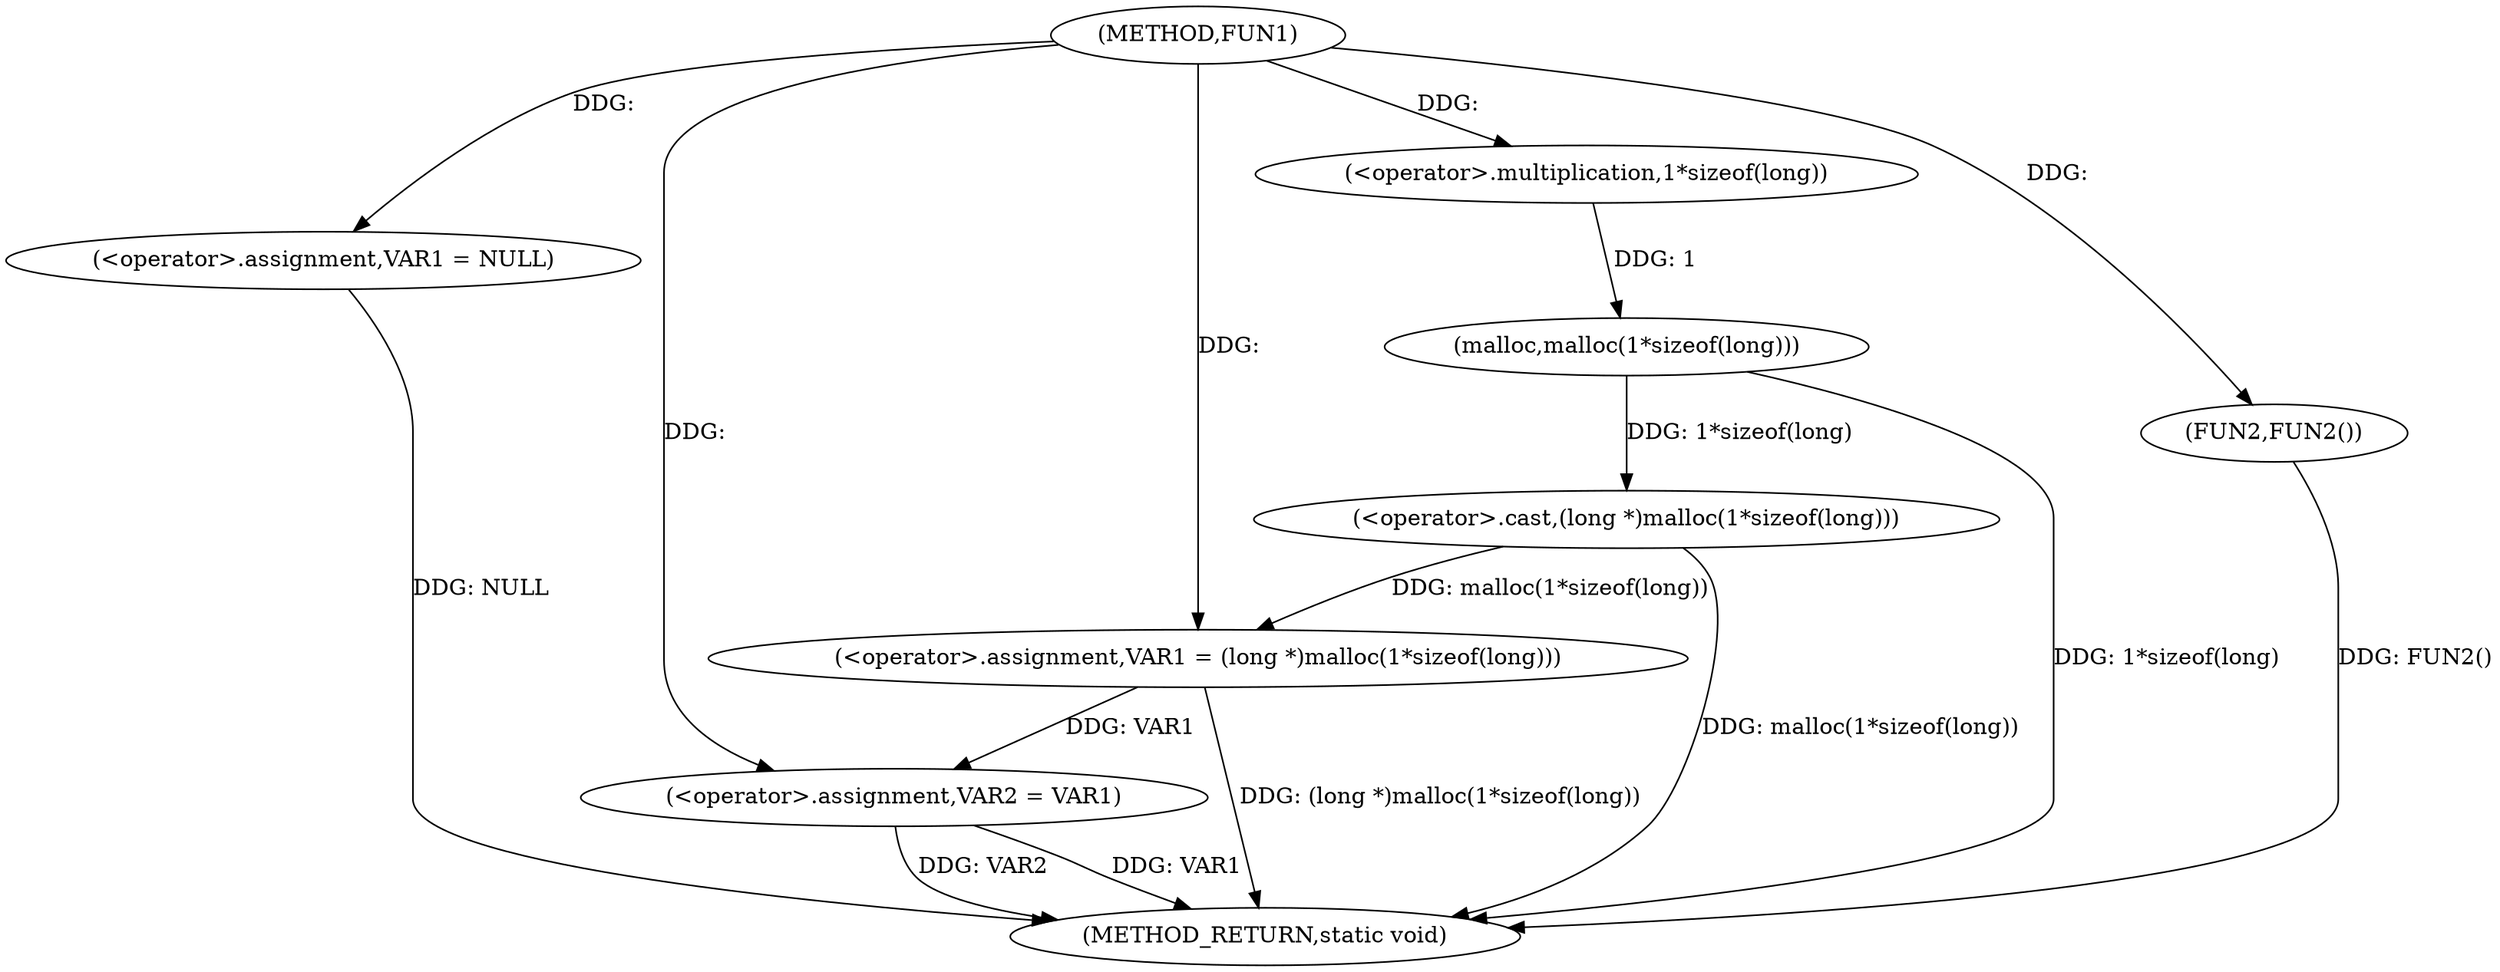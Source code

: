 digraph FUN1 {  
"1000100" [label = "(METHOD,FUN1)" ]
"1000119" [label = "(METHOD_RETURN,static void)" ]
"1000103" [label = "(<operator>.assignment,VAR1 = NULL)" ]
"1000106" [label = "(<operator>.assignment,VAR1 = (long *)malloc(1*sizeof(long)))" ]
"1000108" [label = "(<operator>.cast,(long *)malloc(1*sizeof(long)))" ]
"1000110" [label = "(malloc,malloc(1*sizeof(long)))" ]
"1000111" [label = "(<operator>.multiplication,1*sizeof(long))" ]
"1000115" [label = "(<operator>.assignment,VAR2 = VAR1)" ]
"1000118" [label = "(FUN2,FUN2())" ]
  "1000115" -> "1000119"  [ label = "DDG: VAR1"] 
  "1000106" -> "1000119"  [ label = "DDG: (long *)malloc(1*sizeof(long))"] 
  "1000103" -> "1000119"  [ label = "DDG: NULL"] 
  "1000118" -> "1000119"  [ label = "DDG: FUN2()"] 
  "1000108" -> "1000119"  [ label = "DDG: malloc(1*sizeof(long))"] 
  "1000110" -> "1000119"  [ label = "DDG: 1*sizeof(long)"] 
  "1000115" -> "1000119"  [ label = "DDG: VAR2"] 
  "1000100" -> "1000103"  [ label = "DDG: "] 
  "1000108" -> "1000106"  [ label = "DDG: malloc(1*sizeof(long))"] 
  "1000100" -> "1000106"  [ label = "DDG: "] 
  "1000110" -> "1000108"  [ label = "DDG: 1*sizeof(long)"] 
  "1000111" -> "1000110"  [ label = "DDG: 1"] 
  "1000100" -> "1000111"  [ label = "DDG: "] 
  "1000106" -> "1000115"  [ label = "DDG: VAR1"] 
  "1000100" -> "1000115"  [ label = "DDG: "] 
  "1000100" -> "1000118"  [ label = "DDG: "] 
}
